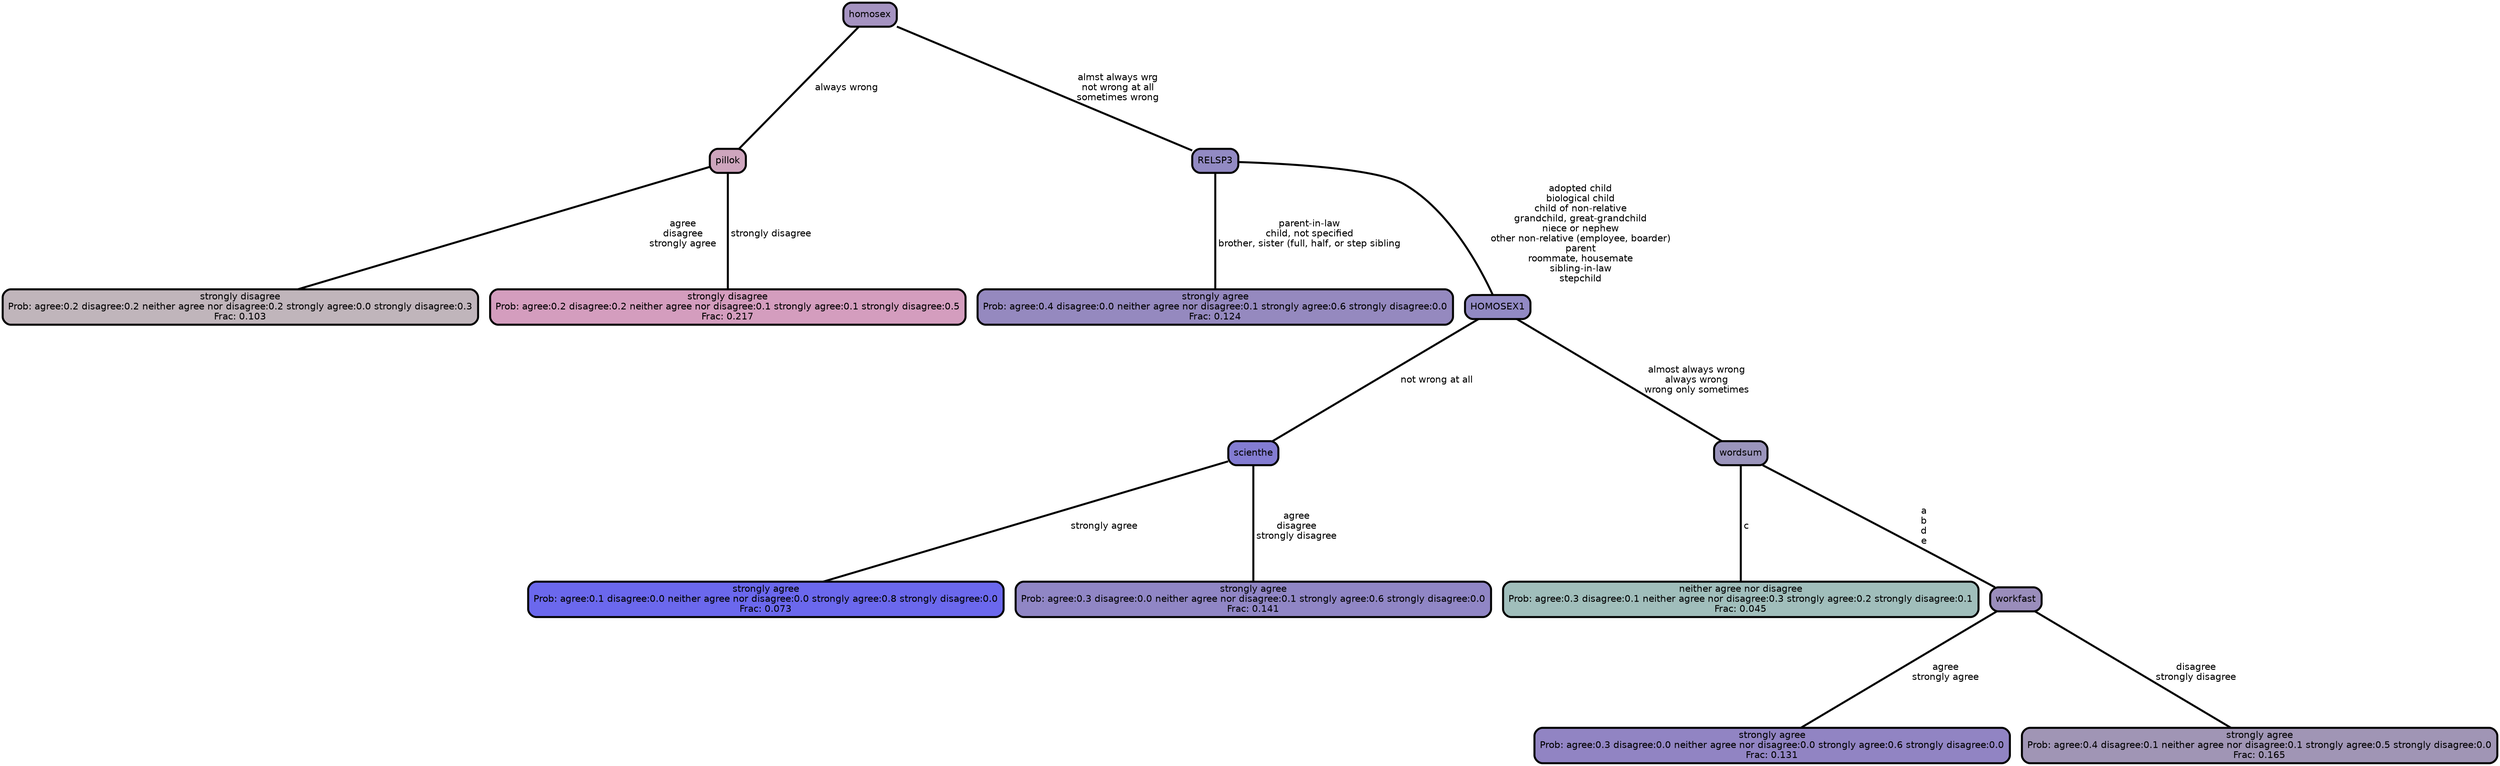 graph Tree {
node [shape=box, style="filled, rounded",color="black",penwidth="3",fontcolor="black",                 fontname=helvetica] ;
graph [ranksep="0 equally", splines=straight,                 bgcolor=transparent, dpi=200] ;
edge [fontname=helvetica, color=black] ;
0 [label="strongly disagree
Prob: agree:0.2 disagree:0.2 neither agree nor disagree:0.2 strongly agree:0.0 strongly disagree:0.3
Frac: 0.103", fillcolor="#c0b5bb"] ;
1 [label="pillok", fillcolor="#cea5bd"] ;
2 [label="strongly disagree
Prob: agree:0.2 disagree:0.2 neither agree nor disagree:0.1 strongly agree:0.1 strongly disagree:0.5
Frac: 0.217", fillcolor="#d49dbe"] ;
3 [label="homosex", fillcolor="#a593c1"] ;
4 [label="strongly agree
Prob: agree:0.4 disagree:0.0 neither agree nor disagree:0.1 strongly agree:0.6 strongly disagree:0.0
Frac: 0.124", fillcolor="#9589bf"] ;
5 [label="RELSP3", fillcolor="#928ac3"] ;
6 [label="strongly agree
Prob: agree:0.1 disagree:0.0 neither agree nor disagree:0.0 strongly agree:0.8 strongly disagree:0.0
Frac: 0.073", fillcolor="#6b68ed"] ;
7 [label="scienthe", fillcolor="#837cd2"] ;
8 [label="strongly agree
Prob: agree:0.3 disagree:0.0 neither agree nor disagree:0.1 strongly agree:0.6 strongly disagree:0.0
Frac: 0.141", fillcolor="#9086c5"] ;
9 [label="HOMOSEX1", fillcolor="#928ac4"] ;
10 [label="neither agree nor disagree
Prob: agree:0.3 disagree:0.1 neither agree nor disagree:0.3 strongly agree:0.2 strongly disagree:0.1
Frac: 0.045", fillcolor="#a0bebb"] ;
11 [label="wordsum", fillcolor="#9a94bb"] ;
12 [label="strongly agree
Prob: agree:0.3 disagree:0.0 neither agree nor disagree:0.0 strongly agree:0.6 strongly disagree:0.0
Frac: 0.131", fillcolor="#9184c3"] ;
13 [label="workfast", fillcolor="#9a8dbb"] ;
14 [label="strongly agree
Prob: agree:0.4 disagree:0.1 neither agree nor disagree:0.1 strongly agree:0.5 strongly disagree:0.0
Frac: 0.165", fillcolor="#a095b5"] ;
1 -- 0 [label=" agree\n disagree\n strongly agree",penwidth=3] ;
1 -- 2 [label=" strongly disagree",penwidth=3] ;
3 -- 1 [label=" always wrong",penwidth=3] ;
3 -- 5 [label=" almst always wrg\n not wrong at all\n sometimes wrong",penwidth=3] ;
5 -- 4 [label=" parent-in-law\n child, not specified\n brother, sister (full, half, or step sibling",penwidth=3] ;
5 -- 9 [label=" adopted child\n biological child\n child of non-relative\n grandchild, great-grandchild\n niece or nephew\n other non-relative (employee, boarder)\n parent\n roommate, housemate\n sibling-in-law\n stepchild",penwidth=3] ;
7 -- 6 [label=" strongly agree",penwidth=3] ;
7 -- 8 [label=" agree\n disagree\n strongly disagree",penwidth=3] ;
9 -- 7 [label=" not wrong at all",penwidth=3] ;
9 -- 11 [label=" almost always wrong\n always wrong\n wrong only sometimes",penwidth=3] ;
11 -- 10 [label=" c",penwidth=3] ;
11 -- 13 [label=" a\n b\n d\n e",penwidth=3] ;
13 -- 12 [label=" agree\n strongly agree",penwidth=3] ;
13 -- 14 [label=" disagree\n strongly disagree",penwidth=3] ;
{rank = same;}}